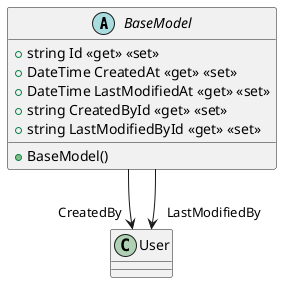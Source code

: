@startuml
abstract class BaseModel {
    + BaseModel()
    + string Id <<get>> <<set>>
    + DateTime CreatedAt <<get>> <<set>>
    + DateTime LastModifiedAt <<get>> <<set>>
    + string CreatedById <<get>> <<set>>
    + string LastModifiedById <<get>> <<set>>
}
BaseModel --> "CreatedBy" User
BaseModel --> "LastModifiedBy" User
@enduml

